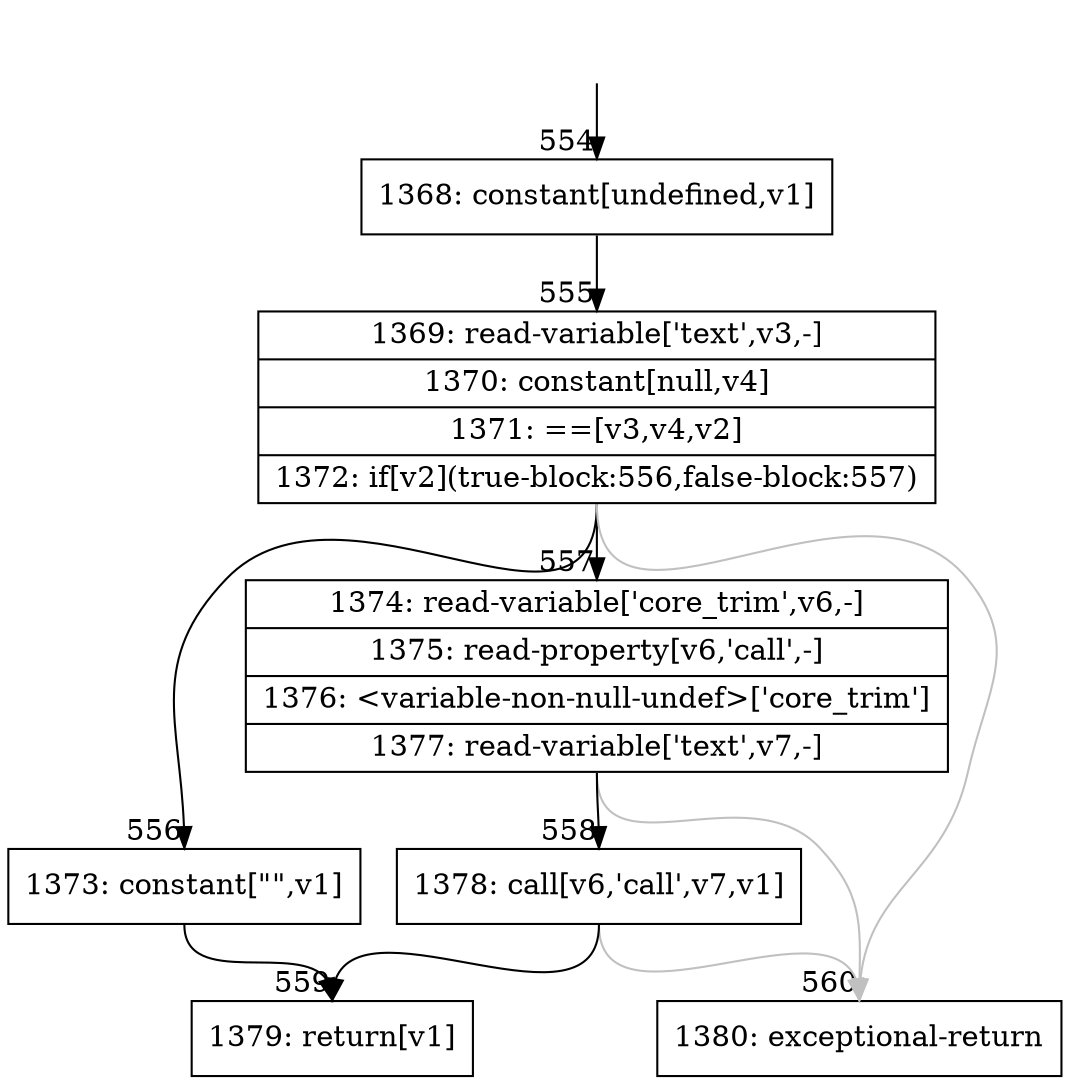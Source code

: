 digraph {
rankdir="TD"
BB_entry41[shape=none,label=""];
BB_entry41 -> BB554 [tailport=s, headport=n, headlabel="    554"]
BB554 [shape=record label="{1368: constant[undefined,v1]}" ] 
BB554 -> BB555 [tailport=s, headport=n, headlabel="      555"]
BB555 [shape=record label="{1369: read-variable['text',v3,-]|1370: constant[null,v4]|1371: ==[v3,v4,v2]|1372: if[v2](true-block:556,false-block:557)}" ] 
BB555 -> BB556 [tailport=s, headport=n, headlabel="      556"]
BB555 -> BB557 [tailport=s, headport=n, headlabel="      557"]
BB555 -> BB560 [tailport=s, headport=n, color=gray, headlabel="      560"]
BB556 [shape=record label="{1373: constant[\"\",v1]}" ] 
BB556 -> BB559 [tailport=s, headport=n, headlabel="      559"]
BB557 [shape=record label="{1374: read-variable['core_trim',v6,-]|1375: read-property[v6,'call',-]|1376: \<variable-non-null-undef\>['core_trim']|1377: read-variable['text',v7,-]}" ] 
BB557 -> BB558 [tailport=s, headport=n, headlabel="      558"]
BB557 -> BB560 [tailport=s, headport=n, color=gray]
BB558 [shape=record label="{1378: call[v6,'call',v7,v1]}" ] 
BB558 -> BB559 [tailport=s, headport=n]
BB558 -> BB560 [tailport=s, headport=n, color=gray]
BB559 [shape=record label="{1379: return[v1]}" ] 
BB560 [shape=record label="{1380: exceptional-return}" ] 
}
